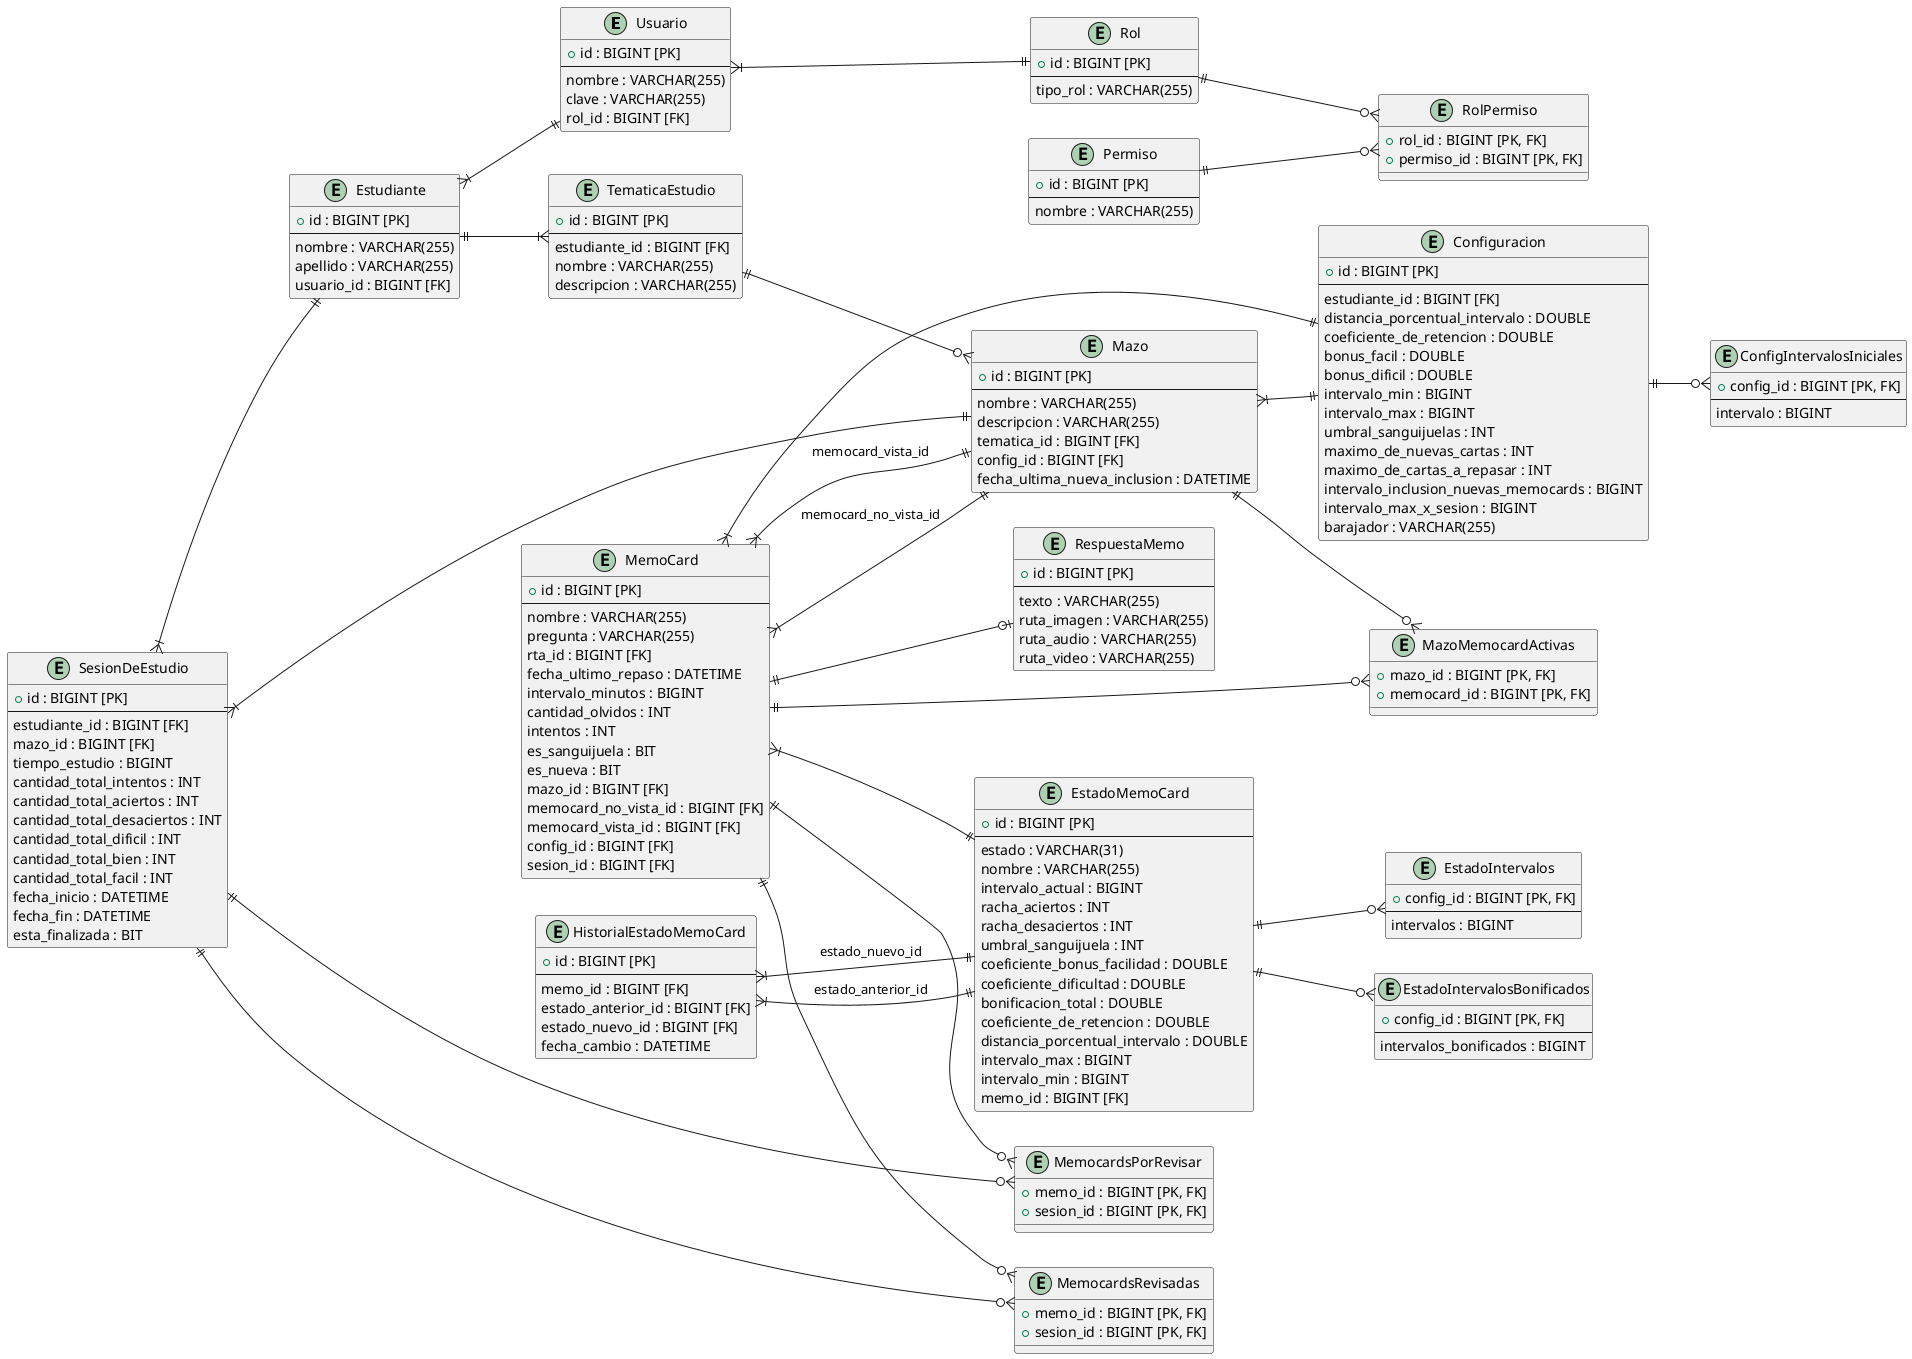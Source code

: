 @startuml
left to right direction

' Entidades principales
entity Usuario {
    + id : BIGINT [PK]
    --
    nombre : VARCHAR(255)
    clave : VARCHAR(255)
    rol_id : BIGINT [FK]
}

entity Rol {
    + id : BIGINT [PK]
    --
    tipo_rol : VARCHAR(255)
}

entity Permiso {
    + id : BIGINT [PK]
    --
    nombre : VARCHAR(255)
}

entity RolPermiso {
    + rol_id : BIGINT [PK, FK]
    + permiso_id : BIGINT [PK, FK]
}

entity Estudiante {
    + id : BIGINT [PK]
    --
    nombre : VARCHAR(255)
    apellido : VARCHAR(255)
    usuario_id : BIGINT [FK]
}

entity TematicaEstudio {
    + id : BIGINT [PK]
    --
    estudiante_id : BIGINT [FK]
    nombre : VARCHAR(255)
    descripcion : VARCHAR(255)
}

entity Mazo {
    + id : BIGINT [PK]
    --
    nombre : VARCHAR(255)
    descripcion : VARCHAR(255)
    tematica_id : BIGINT [FK]
    config_id : BIGINT [FK]
    fecha_ultima_nueva_inclusion : DATETIME
}

entity Configuracion {
    + id : BIGINT [PK]
    --
    estudiante_id : BIGINT [FK]
    distancia_porcentual_intervalo : DOUBLE
    coeficiente_de_retencion : DOUBLE
    bonus_facil : DOUBLE
    bonus_dificil : DOUBLE
    intervalo_min : BIGINT
    intervalo_max : BIGINT
    umbral_sanguijuelas : INT
    maximo_de_nuevas_cartas : INT
    maximo_de_cartas_a_repasar : INT
    intervalo_inclusion_nuevas_memocards : BIGINT
    intervalo_max_x_sesion : BIGINT
    barajador : VARCHAR(255)
}

entity ConfigIntervalosIniciales {
    + config_id : BIGINT [PK, FK]
    --
    intervalo : BIGINT
}

entity MemoCard {
    + id : BIGINT [PK]
    --
    nombre : VARCHAR(255)
    pregunta : VARCHAR(255)
    rta_id : BIGINT [FK]
    fecha_ultimo_repaso : DATETIME
    intervalo_minutos : BIGINT
    cantidad_olvidos : INT
    intentos : INT
    es_sanguijuela : BIT
    es_nueva : BIT
    mazo_id : BIGINT [FK]
    memocard_no_vista_id : BIGINT [FK]
    memocard_vista_id : BIGINT [FK]
    config_id : BIGINT [FK]
    sesion_id : BIGINT [FK]
}

entity EstadoMemoCard {
    + id : BIGINT [PK]
    --
    estado : VARCHAR(31)
    nombre : VARCHAR(255)
    intervalo_actual : BIGINT
    racha_aciertos : INT
    racha_desaciertos : INT
    umbral_sanguijuela : INT
    coeficiente_bonus_facilidad : DOUBLE
    coeficiente_dificultad : DOUBLE
    bonificacion_total : DOUBLE
    coeficiente_de_retencion : DOUBLE
    distancia_porcentual_intervalo : DOUBLE
    intervalo_max : BIGINT
    intervalo_min : BIGINT
    memo_id : BIGINT [FK]
}

' Nuevas tablas de intervalos
entity EstadoIntervalos {
    + config_id : BIGINT [PK, FK]
    --
    intervalos : BIGINT
}

entity EstadoIntervalosBonificados {
    + config_id : BIGINT [PK, FK]
    --
    intervalos_bonificados : BIGINT
}

entity RespuestaMemo {
    + id : BIGINT [PK]
    --
    texto : VARCHAR(255)
    ruta_imagen : VARCHAR(255)
    ruta_audio : VARCHAR(255)
    ruta_video : VARCHAR(255)
}

entity SesionDeEstudio {
    + id : BIGINT [PK]
    --
    estudiante_id : BIGINT [FK]
    mazo_id : BIGINT [FK]
    tiempo_estudio : BIGINT
    cantidad_total_intentos : INT
    cantidad_total_aciertos : INT
    cantidad_total_desaciertos : INT
    cantidad_total_dificil : INT
    cantidad_total_bien : INT
    cantidad_total_facil : INT
    fecha_inicio : DATETIME
    fecha_fin : DATETIME
    esta_finalizada : BIT
}

entity HistorialEstadoMemoCard {
    + id : BIGINT [PK]
    --
    memo_id : BIGINT [FK]
    estado_anterior_id : BIGINT [FK]
    estado_nuevo_id : BIGINT [FK]
    fecha_cambio : DATETIME
}

' Tablas de unión M:N
entity MazoMemocardActivas {
    + mazo_id : BIGINT [PK, FK]
    + memocard_id : BIGINT [PK, FK]
}

entity MemocardsPorRevisar {
    + memo_id : BIGINT [PK, FK]
    + sesion_id : BIGINT [PK, FK]
}

entity MemocardsRevisadas {
    + memo_id : BIGINT [PK, FK]
    + sesion_id : BIGINT [PK, FK]
}

' Relaciones actualizadas
Usuario }|--|| Rol
Rol ||--o{ RolPermiso
Permiso ||--o{ RolPermiso
Estudiante }|--|| Usuario
Estudiante ||--|{ TematicaEstudio
TematicaEstudio ||--o{ Mazo
Mazo }|--|| Configuracion
Mazo ||--o{ MazoMemocardActivas
MemoCard ||--o{ MazoMemocardActivas
Configuracion ||--o{ ConfigIntervalosIniciales
MemoCard }|--|| Configuracion
MemoCard ||--o| RespuestaMemo
MemoCard }|--|| EstadoMemoCard
MemoCard }|--|| Mazo : memocard_no_vista_id
MemoCard }|--|| Mazo : memocard_vista_id
HistorialEstadoMemoCard }|--|| EstadoMemoCard : estado_anterior_id
HistorialEstadoMemoCard }|--|| EstadoMemoCard : estado_nuevo_id
SesionDeEstudio }|--|| Estudiante
SesionDeEstudio }|--|| Mazo
SesionDeEstudio ||--o{ MemocardsPorRevisar
SesionDeEstudio ||--o{ MemocardsRevisadas
MemoCard ||--o{ MemocardsPorRevisar
MemoCard ||--o{ MemocardsRevisadas

' Nuevas relaciones para intervalos
EstadoMemoCard ||--o{ EstadoIntervalos
EstadoMemoCard ||--o{ EstadoIntervalosBonificados

@enduml